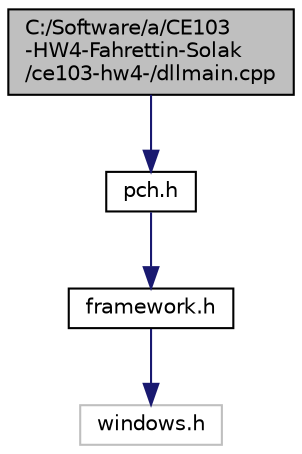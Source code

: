 digraph "C:/Software/a/CE103-HW4-Fahrettin-Solak/ce103-hw4-/dllmain.cpp"
{
 // INTERACTIVE_SVG=YES
 // LATEX_PDF_SIZE
  edge [fontname="Helvetica",fontsize="10",labelfontname="Helvetica",labelfontsize="10"];
  node [fontname="Helvetica",fontsize="10",shape=record];
  Node1 [label="C:/Software/a/CE103\l-HW4-Fahrettin-Solak\l/ce103-hw4-/dllmain.cpp",height=0.2,width=0.4,color="black", fillcolor="grey75", style="filled", fontcolor="black",tooltip=" "];
  Node1 -> Node2 [color="midnightblue",fontsize="10",style="solid"];
  Node2 [label="pch.h",height=0.2,width=0.4,color="black", fillcolor="white", style="filled",URL="$d3/d52/a00023.html",tooltip=" "];
  Node2 -> Node3 [color="midnightblue",fontsize="10",style="solid"];
  Node3 [label="framework.h",height=0.2,width=0.4,color="black", fillcolor="white", style="filled",URL="$d4/d51/a00017.html",tooltip=" "];
  Node3 -> Node4 [color="midnightblue",fontsize="10",style="solid"];
  Node4 [label="windows.h",height=0.2,width=0.4,color="grey75", fillcolor="white", style="filled",tooltip=" "];
}
